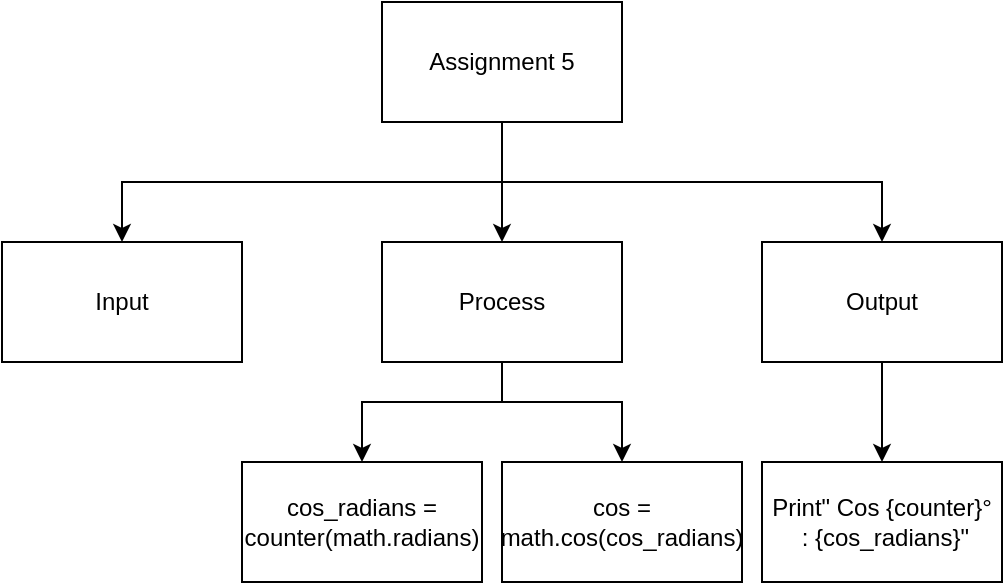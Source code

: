<mxfile>
    <diagram id="nqzTyrHb5WO1XzP2SndS" name="Page-1">
        <mxGraphModel dx="1074" dy="755" grid="1" gridSize="10" guides="1" tooltips="1" connect="1" arrows="1" fold="1" page="1" pageScale="1" pageWidth="827" pageHeight="1169" math="0" shadow="0">
            <root>
                <mxCell id="0"/>
                <mxCell id="1" parent="0"/>
                <mxCell id="6" style="edgeStyle=none;html=1;exitX=0.5;exitY=1;exitDx=0;exitDy=0;" parent="1" source="2" target="4" edge="1">
                    <mxGeometry relative="1" as="geometry">
                        <Array as="points">
                            <mxPoint x="400" y="160"/>
                        </Array>
                    </mxGeometry>
                </mxCell>
                <mxCell id="7" style="edgeStyle=none;html=1;entryX=0.5;entryY=0;entryDx=0;entryDy=0;rounded=0;" parent="1" target="5" edge="1">
                    <mxGeometry relative="1" as="geometry">
                        <mxPoint x="400" y="160" as="sourcePoint"/>
                        <Array as="points">
                            <mxPoint x="590" y="160"/>
                        </Array>
                    </mxGeometry>
                </mxCell>
                <mxCell id="8" style="edgeStyle=none;rounded=0;html=1;entryX=0.5;entryY=0;entryDx=0;entryDy=0;" parent="1" target="3" edge="1">
                    <mxGeometry relative="1" as="geometry">
                        <mxPoint x="400" y="160" as="sourcePoint"/>
                        <Array as="points">
                            <mxPoint x="210" y="160"/>
                        </Array>
                    </mxGeometry>
                </mxCell>
                <mxCell id="2" value="Assignment 5" style="rounded=0;whiteSpace=wrap;html=1;" parent="1" vertex="1">
                    <mxGeometry x="340" y="70" width="120" height="60" as="geometry"/>
                </mxCell>
                <mxCell id="3" value="Input" style="rounded=0;whiteSpace=wrap;html=1;" parent="1" vertex="1">
                    <mxGeometry x="150" y="190" width="120" height="60" as="geometry"/>
                </mxCell>
                <mxCell id="20" style="edgeStyle=none;html=1;exitX=0.5;exitY=1;exitDx=0;exitDy=0;entryX=0.5;entryY=0;entryDx=0;entryDy=0;rounded=0;" parent="1" source="4" target="18" edge="1">
                    <mxGeometry relative="1" as="geometry">
                        <Array as="points">
                            <mxPoint x="400" y="270"/>
                            <mxPoint x="330" y="270"/>
                        </Array>
                    </mxGeometry>
                </mxCell>
                <mxCell id="21" style="edgeStyle=none;html=1;exitX=0.5;exitY=1;exitDx=0;exitDy=0;entryX=0.5;entryY=0;entryDx=0;entryDy=0;rounded=0;" parent="1" source="4" target="19" edge="1">
                    <mxGeometry relative="1" as="geometry">
                        <Array as="points">
                            <mxPoint x="400" y="270"/>
                            <mxPoint x="460" y="270"/>
                        </Array>
                    </mxGeometry>
                </mxCell>
                <mxCell id="4" value="Process" style="rounded=0;whiteSpace=wrap;html=1;" parent="1" vertex="1">
                    <mxGeometry x="340" y="190" width="120" height="60" as="geometry"/>
                </mxCell>
                <mxCell id="12" style="edgeStyle=none;rounded=0;html=1;" parent="1" source="5" target="11" edge="1">
                    <mxGeometry relative="1" as="geometry"/>
                </mxCell>
                <mxCell id="5" value="Output" style="rounded=0;whiteSpace=wrap;html=1;" parent="1" vertex="1">
                    <mxGeometry x="530" y="190" width="120" height="60" as="geometry"/>
                </mxCell>
                <mxCell id="11" value="Print&quot; Cos {counter}°&lt;br&gt;&amp;nbsp;: {cos_radians}&quot;" style="rounded=0;whiteSpace=wrap;html=1;" parent="1" vertex="1">
                    <mxGeometry x="530" y="300" width="120" height="60" as="geometry"/>
                </mxCell>
                <mxCell id="18" value="cos_radians = counter(math.radians)" style="rounded=0;whiteSpace=wrap;html=1;" parent="1" vertex="1">
                    <mxGeometry x="270" y="300" width="120" height="60" as="geometry"/>
                </mxCell>
                <mxCell id="19" value="cos = math.cos(cos_radians)" style="rounded=0;whiteSpace=wrap;html=1;" parent="1" vertex="1">
                    <mxGeometry x="400" y="300" width="120" height="60" as="geometry"/>
                </mxCell>
            </root>
        </mxGraphModel>
    </diagram>
</mxfile>